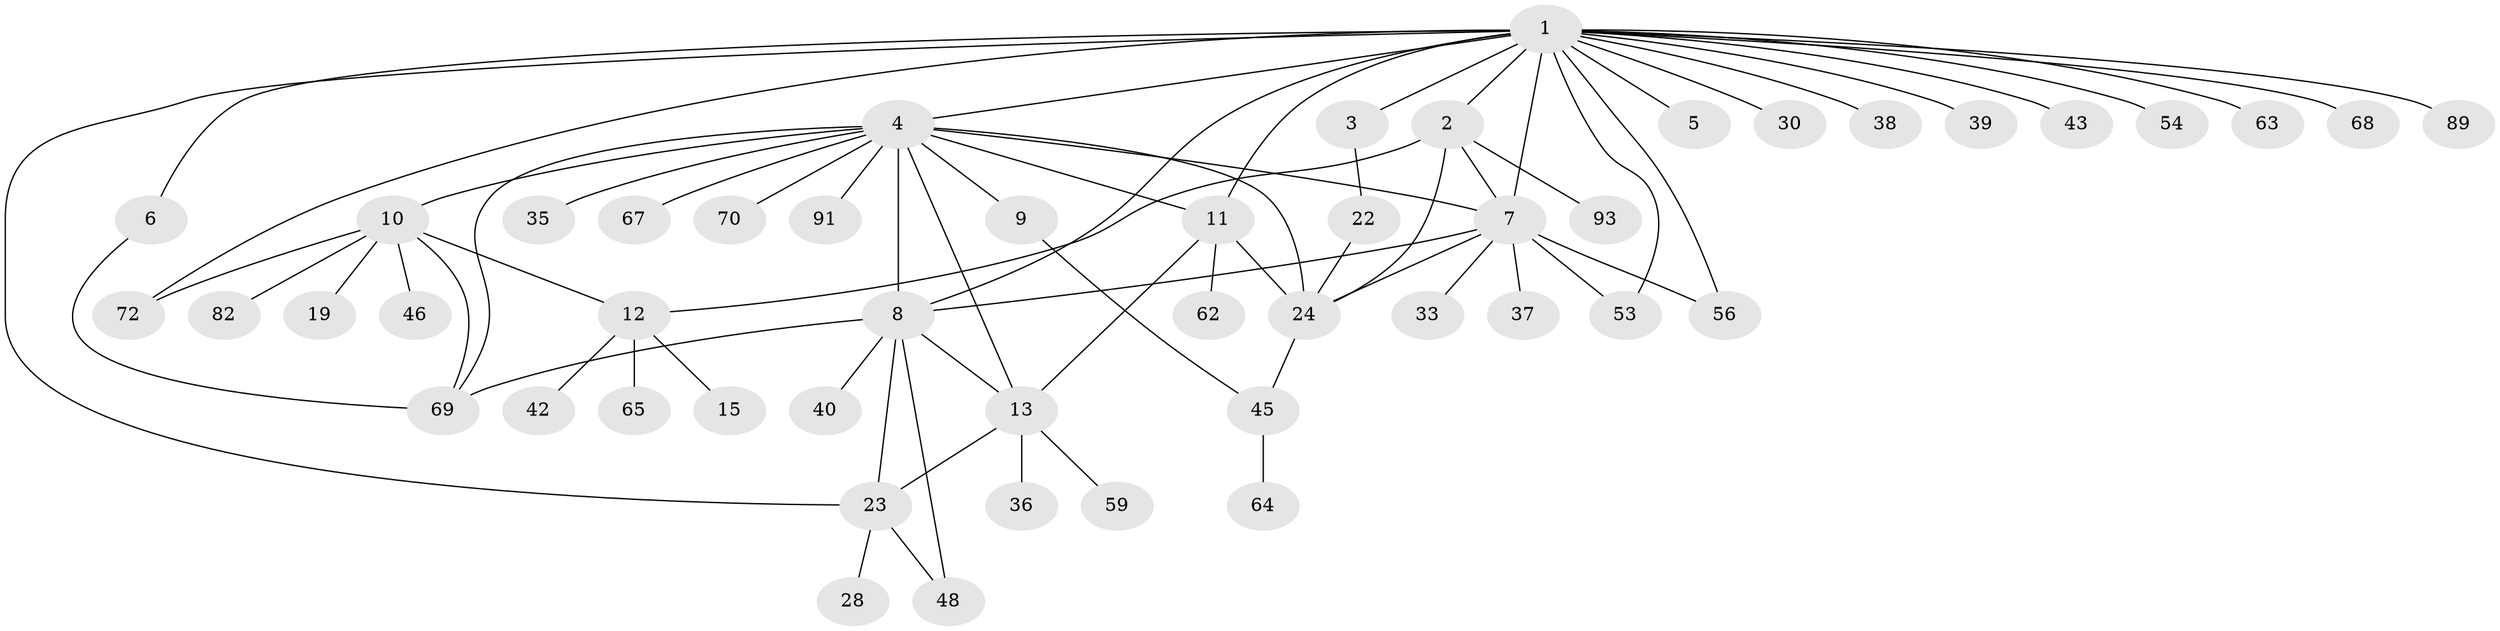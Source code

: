 // original degree distribution, {22: 0.01020408163265306, 5: 0.07142857142857142, 2: 0.17346938775510204, 17: 0.01020408163265306, 1: 0.5408163265306123, 3: 0.10204081632653061, 10: 0.01020408163265306, 9: 0.01020408163265306, 8: 0.01020408163265306, 6: 0.030612244897959183, 4: 0.030612244897959183}
// Generated by graph-tools (version 1.1) at 2025/14/03/09/25 04:14:43]
// undirected, 49 vertices, 70 edges
graph export_dot {
graph [start="1"]
  node [color=gray90,style=filled];
  1;
  2;
  3;
  4 [super="+32"];
  5;
  6 [super="+83"];
  7 [super="+58+16+18+90"];
  8 [super="+66+21+20+25+61"];
  9;
  10 [super="+26"];
  11 [super="+17"];
  12 [super="+14+60"];
  13;
  15;
  19;
  22;
  23 [super="+27+49+44"];
  24 [super="+31+34+52+57"];
  28;
  30;
  33 [super="+51"];
  35;
  36;
  37;
  38;
  39 [super="+77+74"];
  40;
  42;
  43;
  45 [super="+76+47"];
  46 [super="+78+55"];
  48;
  53 [super="+87+79"];
  54;
  56;
  59;
  62;
  63;
  64;
  65;
  67 [super="+94"];
  68;
  69 [super="+92"];
  70 [super="+71"];
  72;
  82;
  89;
  91;
  93;
  1 -- 2;
  1 -- 3;
  1 -- 4;
  1 -- 5;
  1 -- 6;
  1 -- 7 [weight=2];
  1 -- 8 [weight=2];
  1 -- 11;
  1 -- 30;
  1 -- 38;
  1 -- 39;
  1 -- 43;
  1 -- 53;
  1 -- 54;
  1 -- 56;
  1 -- 63;
  1 -- 68;
  1 -- 72;
  1 -- 89;
  1 -- 23;
  2 -- 7;
  2 -- 12;
  2 -- 93;
  2 -- 24;
  3 -- 22;
  4 -- 7;
  4 -- 8 [weight=2];
  4 -- 9;
  4 -- 10;
  4 -- 13;
  4 -- 24 [weight=2];
  4 -- 35;
  4 -- 67;
  4 -- 69;
  4 -- 70;
  4 -- 91;
  4 -- 11;
  6 -- 69;
  7 -- 33;
  7 -- 53;
  7 -- 24;
  7 -- 56;
  7 -- 37;
  7 -- 8;
  8 -- 69;
  8 -- 23;
  8 -- 48;
  8 -- 40;
  8 -- 13;
  9 -- 45;
  10 -- 19;
  10 -- 46;
  10 -- 72;
  10 -- 82;
  10 -- 69;
  10 -- 12;
  11 -- 62;
  11 -- 13;
  11 -- 24;
  12 -- 65;
  12 -- 42;
  12 -- 15;
  13 -- 23;
  13 -- 36;
  13 -- 59;
  22 -- 24;
  23 -- 28;
  23 -- 48;
  24 -- 45;
  45 -- 64;
}
